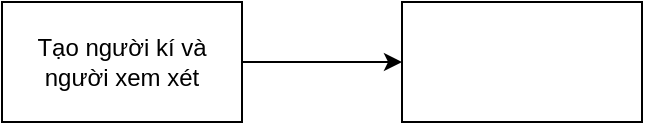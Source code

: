 <mxfile version="21.7.5" type="github">
  <diagram name="Trang-1" id="PjSS2mnNPj3gOq39SILG">
    <mxGraphModel dx="1434" dy="750" grid="1" gridSize="10" guides="1" tooltips="1" connect="1" arrows="1" fold="1" page="1" pageScale="1" pageWidth="827" pageHeight="1169" math="0" shadow="0">
      <root>
        <mxCell id="0" />
        <mxCell id="1" parent="0" />
        <mxCell id="OWnNYwImV8tP4hauMsDG-8" value="" style="edgeStyle=orthogonalEdgeStyle;rounded=0;orthogonalLoop=1;jettySize=auto;html=1;" edge="1" parent="1" source="OWnNYwImV8tP4hauMsDG-2" target="OWnNYwImV8tP4hauMsDG-7">
          <mxGeometry relative="1" as="geometry" />
        </mxCell>
        <mxCell id="OWnNYwImV8tP4hauMsDG-2" value="Tạo người kí và người xem xét" style="rounded=0;whiteSpace=wrap;html=1;" vertex="1" parent="1">
          <mxGeometry x="70" y="110" width="120" height="60" as="geometry" />
        </mxCell>
        <mxCell id="OWnNYwImV8tP4hauMsDG-7" value="" style="whiteSpace=wrap;html=1;rounded=0;" vertex="1" parent="1">
          <mxGeometry x="270" y="110" width="120" height="60" as="geometry" />
        </mxCell>
      </root>
    </mxGraphModel>
  </diagram>
</mxfile>
